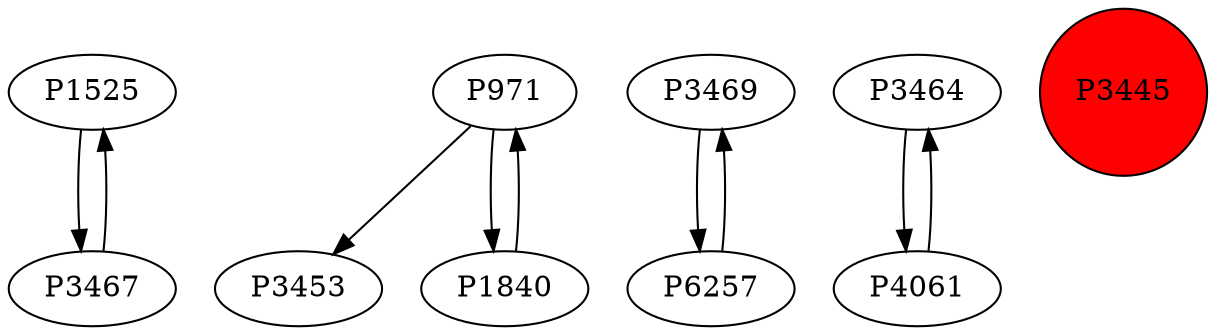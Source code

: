 digraph {
	P1525 -> P3467
	P971 -> P3453
	P3469 -> P6257
	P971 -> P1840
	P3467 -> P1525
	P3464 -> P4061
	P6257 -> P3469
	P1840 -> P971
	P4061 -> P3464
	P3445 [shape=circle]
	P3445 [style=filled]
	P3445 [fillcolor=red]
}